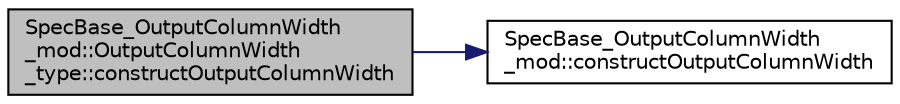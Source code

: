 digraph "SpecBase_OutputColumnWidth_mod::OutputColumnWidth_type::constructOutputColumnWidth"
{
 // LATEX_PDF_SIZE
  edge [fontname="Helvetica",fontsize="10",labelfontname="Helvetica",labelfontsize="10"];
  node [fontname="Helvetica",fontsize="10",shape=record];
  rankdir="LR";
  Node1 [label="SpecBase_OutputColumnWidth\l_mod::OutputColumnWidth\l_type::constructOutputColumnWidth",height=0.2,width=0.4,color="black", fillcolor="grey75", style="filled", fontcolor="black",tooltip=" "];
  Node1 -> Node2 [color="midnightblue",fontsize="10",style="solid",fontname="Helvetica"];
  Node2 [label="SpecBase_OutputColumnWidth\l_mod::constructOutputColumnWidth",height=0.2,width=0.4,color="black", fillcolor="white", style="filled",URL="$namespaceSpecBase__OutputColumnWidth__mod.html#ad26cc5aecb5c2d879d7b7102ed927fc0",tooltip=" "];
}
